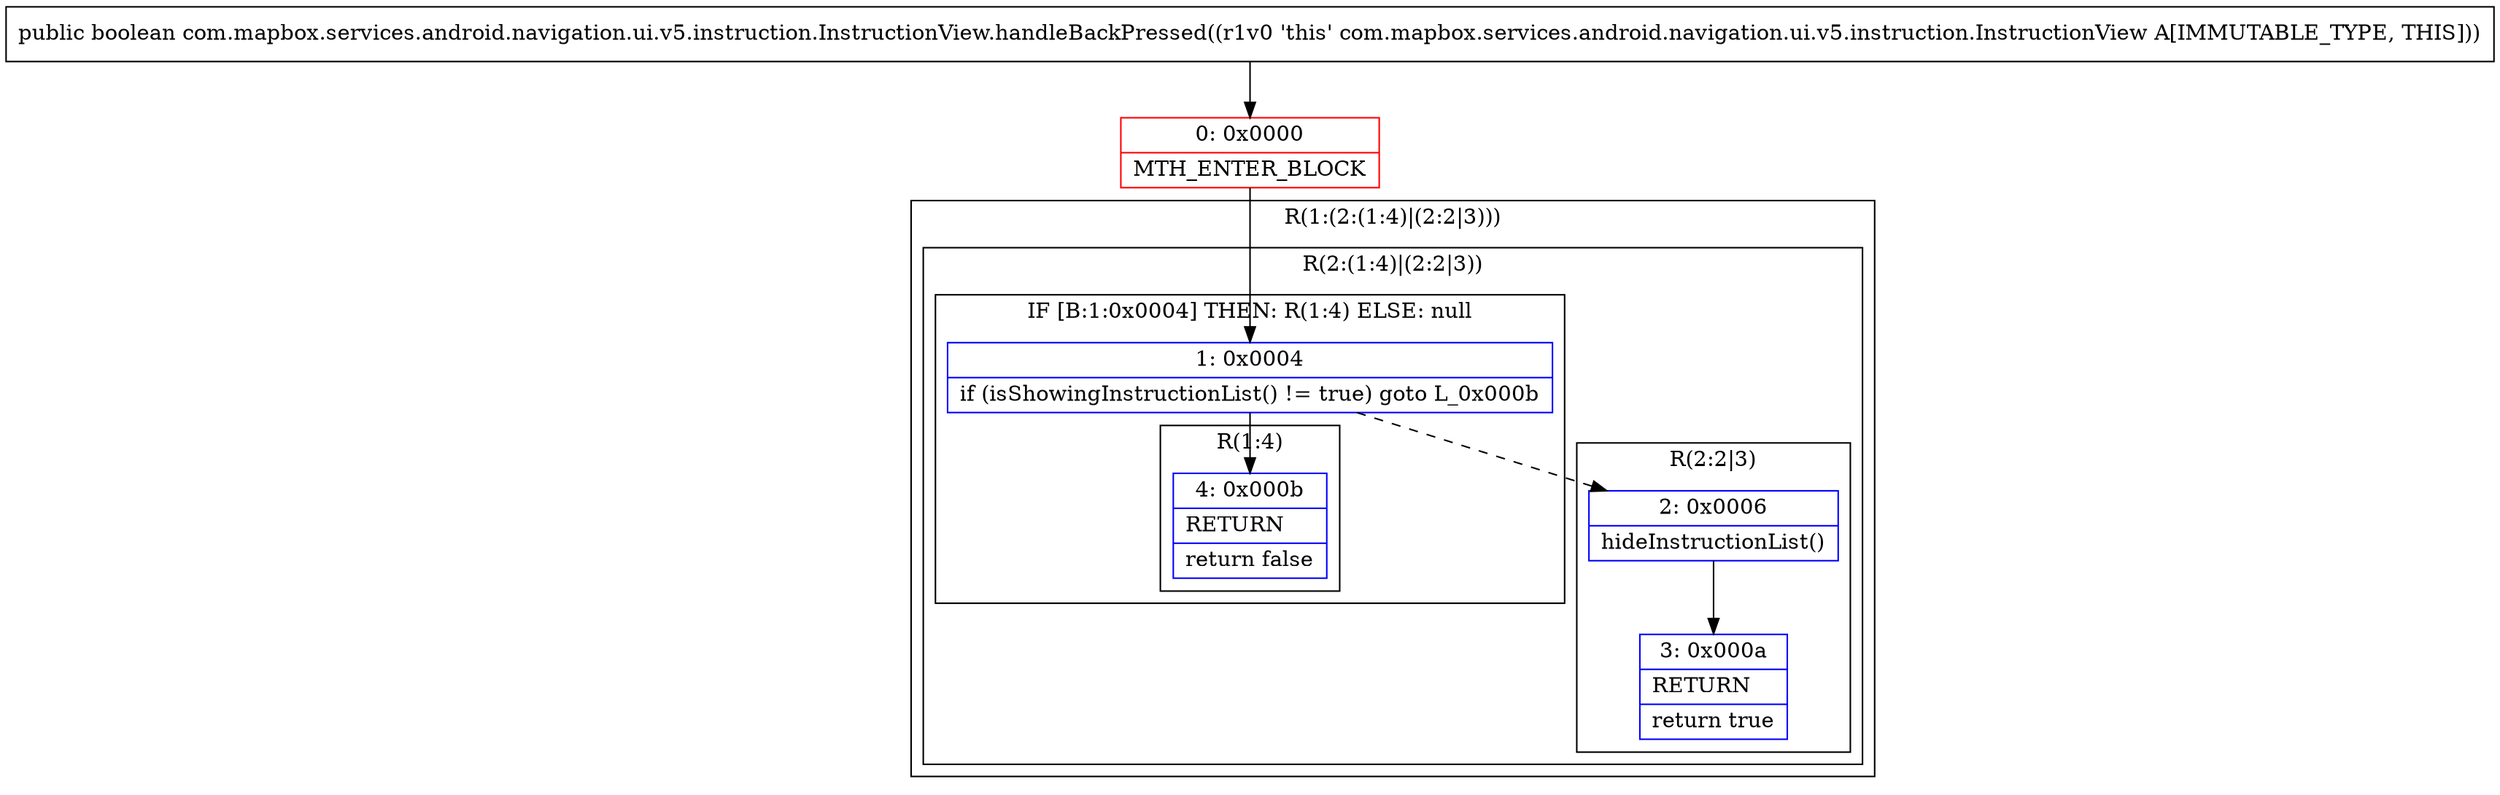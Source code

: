 digraph "CFG forcom.mapbox.services.android.navigation.ui.v5.instruction.InstructionView.handleBackPressed()Z" {
subgraph cluster_Region_626146392 {
label = "R(1:(2:(1:4)|(2:2|3)))";
node [shape=record,color=blue];
subgraph cluster_Region_1890528190 {
label = "R(2:(1:4)|(2:2|3))";
node [shape=record,color=blue];
subgraph cluster_IfRegion_30681075 {
label = "IF [B:1:0x0004] THEN: R(1:4) ELSE: null";
node [shape=record,color=blue];
Node_1 [shape=record,label="{1\:\ 0x0004|if (isShowingInstructionList() != true) goto L_0x000b\l}"];
subgraph cluster_Region_1478641057 {
label = "R(1:4)";
node [shape=record,color=blue];
Node_4 [shape=record,label="{4\:\ 0x000b|RETURN\l|return false\l}"];
}
}
subgraph cluster_Region_1814434305 {
label = "R(2:2|3)";
node [shape=record,color=blue];
Node_2 [shape=record,label="{2\:\ 0x0006|hideInstructionList()\l}"];
Node_3 [shape=record,label="{3\:\ 0x000a|RETURN\l|return true\l}"];
}
}
}
Node_0 [shape=record,color=red,label="{0\:\ 0x0000|MTH_ENTER_BLOCK\l}"];
MethodNode[shape=record,label="{public boolean com.mapbox.services.android.navigation.ui.v5.instruction.InstructionView.handleBackPressed((r1v0 'this' com.mapbox.services.android.navigation.ui.v5.instruction.InstructionView A[IMMUTABLE_TYPE, THIS])) }"];
MethodNode -> Node_0;
Node_1 -> Node_2[style=dashed];
Node_1 -> Node_4;
Node_2 -> Node_3;
Node_0 -> Node_1;
}


